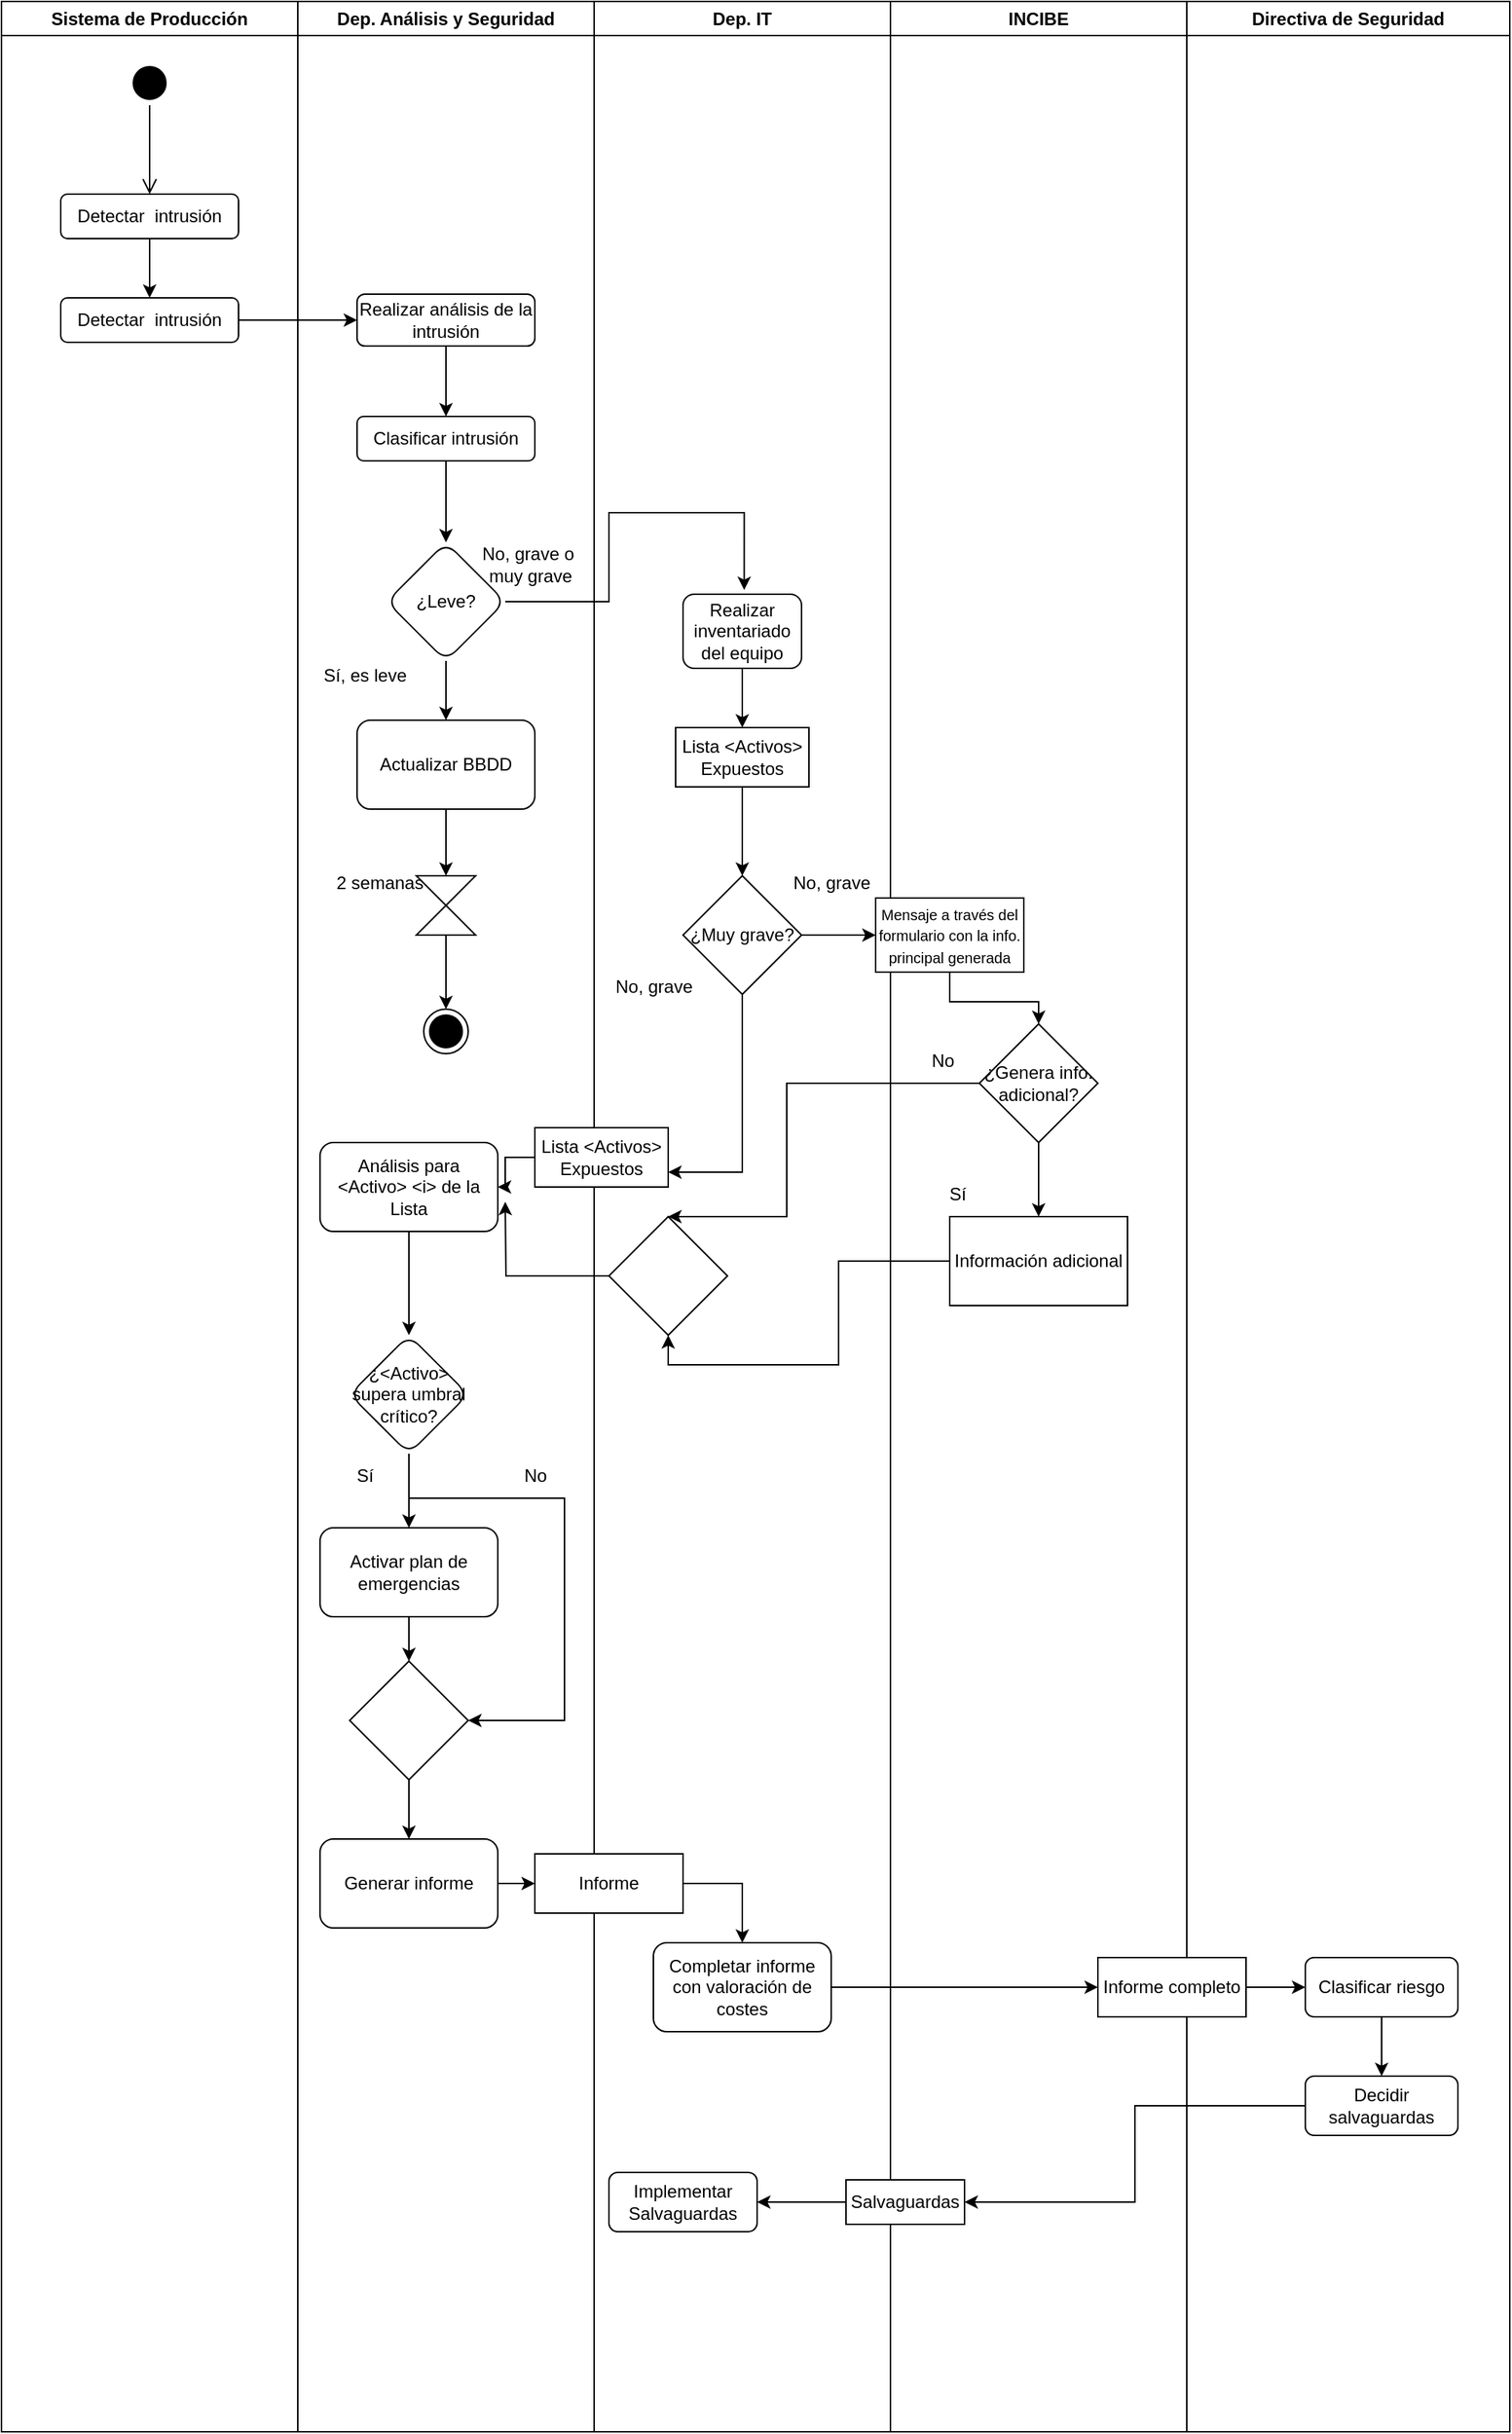 <mxfile version="21.0.10" type="github">
  <diagram id="z1HNoc3UqeWXknCPnFcT" name="Página-2">
    <mxGraphModel dx="1290" dy="541" grid="1" gridSize="10" guides="1" tooltips="1" connect="1" arrows="1" fold="1" page="1" pageScale="1" pageWidth="827" pageHeight="1169" math="0" shadow="0">
      <root>
        <mxCell id="0" />
        <mxCell id="1" parent="0" />
        <mxCell id="R80RbBcRoe1diIursg0G-1" value="Sistema de Producción" style="swimlane;whiteSpace=wrap;html=1;" parent="1" vertex="1">
          <mxGeometry x="20" y="40" width="200" height="1640" as="geometry" />
        </mxCell>
        <mxCell id="R80RbBcRoe1diIursg0G-6" value="" style="ellipse;html=1;shape=startState;fillColor=#000000;strokeColor=#000000;" parent="R80RbBcRoe1diIursg0G-1" vertex="1">
          <mxGeometry x="85" y="40" width="30" height="30" as="geometry" />
        </mxCell>
        <mxCell id="R80RbBcRoe1diIursg0G-7" value="" style="edgeStyle=orthogonalEdgeStyle;html=1;verticalAlign=bottom;endArrow=open;endSize=8;strokeColor=#000000;rounded=0;" parent="R80RbBcRoe1diIursg0G-1" source="R80RbBcRoe1diIursg0G-6" edge="1">
          <mxGeometry relative="1" as="geometry">
            <mxPoint x="100" y="130" as="targetPoint" />
          </mxGeometry>
        </mxCell>
        <mxCell id="adArxkpM5XN9gFVgzo69-3" value="" style="edgeStyle=orthogonalEdgeStyle;rounded=0;orthogonalLoop=1;jettySize=auto;html=1;" parent="R80RbBcRoe1diIursg0G-1" source="R80RbBcRoe1diIursg0G-8" target="adArxkpM5XN9gFVgzo69-2" edge="1">
          <mxGeometry relative="1" as="geometry" />
        </mxCell>
        <mxCell id="R80RbBcRoe1diIursg0G-8" value="Detectar&amp;nbsp; intrusión" style="rounded=1;whiteSpace=wrap;html=1;" parent="R80RbBcRoe1diIursg0G-1" vertex="1">
          <mxGeometry x="40" y="130" width="120" height="30" as="geometry" />
        </mxCell>
        <mxCell id="adArxkpM5XN9gFVgzo69-2" value="Detectar&amp;nbsp; intrusión" style="rounded=1;whiteSpace=wrap;html=1;" parent="R80RbBcRoe1diIursg0G-1" vertex="1">
          <mxGeometry x="40" y="200" width="120" height="30" as="geometry" />
        </mxCell>
        <mxCell id="R80RbBcRoe1diIursg0G-2" value="Dep. Análisis y Seguridad" style="swimlane;whiteSpace=wrap;html=1;" parent="1" vertex="1">
          <mxGeometry x="220" y="40" width="200" height="1640" as="geometry" />
        </mxCell>
        <mxCell id="adArxkpM5XN9gFVgzo69-7" value="" style="edgeStyle=orthogonalEdgeStyle;rounded=0;orthogonalLoop=1;jettySize=auto;html=1;" parent="R80RbBcRoe1diIursg0G-2" source="adArxkpM5XN9gFVgzo69-4" target="adArxkpM5XN9gFVgzo69-6" edge="1">
          <mxGeometry relative="1" as="geometry" />
        </mxCell>
        <mxCell id="adArxkpM5XN9gFVgzo69-4" value="Realizar análisis de la intrusión" style="whiteSpace=wrap;html=1;rounded=1;" parent="R80RbBcRoe1diIursg0G-2" vertex="1">
          <mxGeometry x="40" y="197.5" width="120" height="35" as="geometry" />
        </mxCell>
        <mxCell id="adArxkpM5XN9gFVgzo69-9" value="" style="edgeStyle=orthogonalEdgeStyle;rounded=0;orthogonalLoop=1;jettySize=auto;html=1;" parent="R80RbBcRoe1diIursg0G-2" source="adArxkpM5XN9gFVgzo69-6" target="adArxkpM5XN9gFVgzo69-8" edge="1">
          <mxGeometry relative="1" as="geometry" />
        </mxCell>
        <mxCell id="adArxkpM5XN9gFVgzo69-6" value="Clasificar intrusión" style="whiteSpace=wrap;html=1;rounded=1;" parent="R80RbBcRoe1diIursg0G-2" vertex="1">
          <mxGeometry x="40" y="280" width="120" height="30" as="geometry" />
        </mxCell>
        <mxCell id="adArxkpM5XN9gFVgzo69-11" value="" style="edgeStyle=orthogonalEdgeStyle;rounded=0;orthogonalLoop=1;jettySize=auto;html=1;" parent="R80RbBcRoe1diIursg0G-2" source="adArxkpM5XN9gFVgzo69-8" target="adArxkpM5XN9gFVgzo69-10" edge="1">
          <mxGeometry relative="1" as="geometry" />
        </mxCell>
        <mxCell id="adArxkpM5XN9gFVgzo69-8" value="¿Leve?" style="rhombus;whiteSpace=wrap;html=1;rounded=1;" parent="R80RbBcRoe1diIursg0G-2" vertex="1">
          <mxGeometry x="60" y="365" width="80" height="80" as="geometry" />
        </mxCell>
        <mxCell id="adArxkpM5XN9gFVgzo69-13" value="" style="edgeStyle=orthogonalEdgeStyle;rounded=0;orthogonalLoop=1;jettySize=auto;html=1;" parent="R80RbBcRoe1diIursg0G-2" source="adArxkpM5XN9gFVgzo69-10" target="adArxkpM5XN9gFVgzo69-12" edge="1">
          <mxGeometry relative="1" as="geometry" />
        </mxCell>
        <mxCell id="adArxkpM5XN9gFVgzo69-10" value="Actualizar BBDD" style="whiteSpace=wrap;html=1;rounded=1;" parent="R80RbBcRoe1diIursg0G-2" vertex="1">
          <mxGeometry x="40" y="485" width="120" height="60" as="geometry" />
        </mxCell>
        <mxCell id="adArxkpM5XN9gFVgzo69-15" value="" style="edgeStyle=orthogonalEdgeStyle;rounded=0;orthogonalLoop=1;jettySize=auto;html=1;" parent="R80RbBcRoe1diIursg0G-2" source="adArxkpM5XN9gFVgzo69-12" target="adArxkpM5XN9gFVgzo69-14" edge="1">
          <mxGeometry relative="1" as="geometry" />
        </mxCell>
        <mxCell id="adArxkpM5XN9gFVgzo69-12" value="" style="shape=collate;html=1;" parent="R80RbBcRoe1diIursg0G-2" vertex="1">
          <mxGeometry x="80" y="590" width="40" height="40" as="geometry" />
        </mxCell>
        <mxCell id="adArxkpM5XN9gFVgzo69-14" value="" style="ellipse;html=1;shape=endState;fillColor=strokeColor;" parent="R80RbBcRoe1diIursg0G-2" vertex="1">
          <mxGeometry x="85" y="680" width="30" height="30" as="geometry" />
        </mxCell>
        <mxCell id="adArxkpM5XN9gFVgzo69-16" value="Sí, es leve" style="text;html=1;align=center;verticalAlign=middle;resizable=0;points=[];autosize=1;strokeColor=none;fillColor=none;" parent="R80RbBcRoe1diIursg0G-2" vertex="1">
          <mxGeometry x="5" y="440" width="80" height="30" as="geometry" />
        </mxCell>
        <mxCell id="adArxkpM5XN9gFVgzo69-35" value="2 semanas" style="text;html=1;align=center;verticalAlign=middle;resizable=0;points=[];autosize=1;strokeColor=none;fillColor=none;" parent="R80RbBcRoe1diIursg0G-2" vertex="1">
          <mxGeometry x="15" y="580" width="80" height="30" as="geometry" />
        </mxCell>
        <mxCell id="adArxkpM5XN9gFVgzo69-40" value="No, grave o&lt;br&gt;&amp;nbsp;muy grave" style="text;html=1;align=center;verticalAlign=middle;resizable=0;points=[];autosize=1;strokeColor=none;fillColor=none;" parent="R80RbBcRoe1diIursg0G-2" vertex="1">
          <mxGeometry x="110" y="360" width="90" height="40" as="geometry" />
        </mxCell>
        <mxCell id="adArxkpM5XN9gFVgzo69-56" value="" style="edgeStyle=orthogonalEdgeStyle;rounded=0;orthogonalLoop=1;jettySize=auto;html=1;" parent="R80RbBcRoe1diIursg0G-2" source="adArxkpM5XN9gFVgzo69-52" target="adArxkpM5XN9gFVgzo69-55" edge="1">
          <mxGeometry relative="1" as="geometry" />
        </mxCell>
        <mxCell id="adArxkpM5XN9gFVgzo69-52" value="Análisis para &amp;lt;Activo&amp;gt; &amp;lt;i&amp;gt; de la Lista" style="rounded=1;whiteSpace=wrap;html=1;" parent="R80RbBcRoe1diIursg0G-2" vertex="1">
          <mxGeometry x="15" y="770" width="120" height="60" as="geometry" />
        </mxCell>
        <mxCell id="adArxkpM5XN9gFVgzo69-58" value="" style="edgeStyle=orthogonalEdgeStyle;rounded=0;orthogonalLoop=1;jettySize=auto;html=1;" parent="R80RbBcRoe1diIursg0G-2" source="adArxkpM5XN9gFVgzo69-55" target="adArxkpM5XN9gFVgzo69-57" edge="1">
          <mxGeometry relative="1" as="geometry" />
        </mxCell>
        <mxCell id="8xhlzW5Pru87AYJBVDdq-15" style="edgeStyle=orthogonalEdgeStyle;rounded=0;orthogonalLoop=1;jettySize=auto;html=1;entryX=1;entryY=0.5;entryDx=0;entryDy=0;" edge="1" parent="R80RbBcRoe1diIursg0G-2" source="adArxkpM5XN9gFVgzo69-55" target="8xhlzW5Pru87AYJBVDdq-13">
          <mxGeometry relative="1" as="geometry">
            <Array as="points">
              <mxPoint x="75" y="1010" />
              <mxPoint x="180" y="1010" />
              <mxPoint x="180" y="1160" />
            </Array>
          </mxGeometry>
        </mxCell>
        <mxCell id="adArxkpM5XN9gFVgzo69-55" value="¿&amp;lt;Activo&amp;gt; supera umbral crítico?" style="rhombus;whiteSpace=wrap;html=1;rounded=1;" parent="R80RbBcRoe1diIursg0G-2" vertex="1">
          <mxGeometry x="35" y="900" width="80" height="80" as="geometry" />
        </mxCell>
        <mxCell id="8xhlzW5Pru87AYJBVDdq-14" value="" style="edgeStyle=orthogonalEdgeStyle;rounded=0;orthogonalLoop=1;jettySize=auto;html=1;" edge="1" parent="R80RbBcRoe1diIursg0G-2" source="adArxkpM5XN9gFVgzo69-57" target="8xhlzW5Pru87AYJBVDdq-13">
          <mxGeometry relative="1" as="geometry" />
        </mxCell>
        <mxCell id="adArxkpM5XN9gFVgzo69-57" value="Activar plan de emergencias" style="whiteSpace=wrap;html=1;rounded=1;" parent="R80RbBcRoe1diIursg0G-2" vertex="1">
          <mxGeometry x="15" y="1030" width="120" height="60" as="geometry" />
        </mxCell>
        <mxCell id="adArxkpM5XN9gFVgzo69-59" value="Sí" style="text;html=1;align=center;verticalAlign=middle;resizable=0;points=[];autosize=1;strokeColor=none;fillColor=none;" parent="R80RbBcRoe1diIursg0G-2" vertex="1">
          <mxGeometry x="30" y="980" width="30" height="30" as="geometry" />
        </mxCell>
        <mxCell id="8xhlzW5Pru87AYJBVDdq-18" value="" style="edgeStyle=orthogonalEdgeStyle;rounded=0;orthogonalLoop=1;jettySize=auto;html=1;" edge="1" parent="R80RbBcRoe1diIursg0G-2" source="8xhlzW5Pru87AYJBVDdq-13" target="8xhlzW5Pru87AYJBVDdq-17">
          <mxGeometry relative="1" as="geometry" />
        </mxCell>
        <mxCell id="8xhlzW5Pru87AYJBVDdq-13" value="" style="rhombus;whiteSpace=wrap;html=1;" vertex="1" parent="R80RbBcRoe1diIursg0G-2">
          <mxGeometry x="35" y="1120" width="80" height="80" as="geometry" />
        </mxCell>
        <mxCell id="8xhlzW5Pru87AYJBVDdq-16" value="No" style="text;html=1;align=center;verticalAlign=middle;resizable=0;points=[];autosize=1;strokeColor=none;fillColor=none;" vertex="1" parent="R80RbBcRoe1diIursg0G-2">
          <mxGeometry x="140" y="980" width="40" height="30" as="geometry" />
        </mxCell>
        <mxCell id="8xhlzW5Pru87AYJBVDdq-17" value="Generar informe" style="rounded=1;whiteSpace=wrap;html=1;" vertex="1" parent="R80RbBcRoe1diIursg0G-2">
          <mxGeometry x="15" y="1240" width="120" height="60" as="geometry" />
        </mxCell>
        <mxCell id="R80RbBcRoe1diIursg0G-3" value="Dep. IT" style="swimlane;whiteSpace=wrap;html=1;" parent="1" vertex="1">
          <mxGeometry x="420" y="40" width="200" height="1640" as="geometry" />
        </mxCell>
        <mxCell id="adArxkpM5XN9gFVgzo69-36" style="edgeStyle=orthogonalEdgeStyle;rounded=0;orthogonalLoop=1;jettySize=auto;html=1;" parent="R80RbBcRoe1diIursg0G-3" source="adArxkpM5XN9gFVgzo69-24" target="adArxkpM5XN9gFVgzo69-28" edge="1">
          <mxGeometry relative="1" as="geometry" />
        </mxCell>
        <mxCell id="adArxkpM5XN9gFVgzo69-24" value="Realizar inventariado del equipo" style="rounded=1;whiteSpace=wrap;html=1;" parent="R80RbBcRoe1diIursg0G-3" vertex="1">
          <mxGeometry x="60" y="400" width="80" height="50" as="geometry" />
        </mxCell>
        <mxCell id="adArxkpM5XN9gFVgzo69-38" value="" style="edgeStyle=orthogonalEdgeStyle;rounded=0;orthogonalLoop=1;jettySize=auto;html=1;" parent="R80RbBcRoe1diIursg0G-3" source="adArxkpM5XN9gFVgzo69-28" target="adArxkpM5XN9gFVgzo69-37" edge="1">
          <mxGeometry relative="1" as="geometry" />
        </mxCell>
        <mxCell id="adArxkpM5XN9gFVgzo69-28" value="Lista &amp;lt;Activos&amp;gt; Expuestos" style="rounded=0;whiteSpace=wrap;html=1;" parent="R80RbBcRoe1diIursg0G-3" vertex="1">
          <mxGeometry x="55" y="490" width="90" height="40" as="geometry" />
        </mxCell>
        <mxCell id="adArxkpM5XN9gFVgzo69-50" style="edgeStyle=orthogonalEdgeStyle;rounded=0;orthogonalLoop=1;jettySize=auto;html=1;entryX=1;entryY=0.75;entryDx=0;entryDy=0;" parent="R80RbBcRoe1diIursg0G-3" source="adArxkpM5XN9gFVgzo69-37" target="adArxkpM5XN9gFVgzo69-48" edge="1">
          <mxGeometry relative="1" as="geometry">
            <Array as="points">
              <mxPoint x="100" y="790" />
            </Array>
          </mxGeometry>
        </mxCell>
        <mxCell id="adArxkpM5XN9gFVgzo69-37" value="¿Muy grave?" style="rhombus;whiteSpace=wrap;html=1;rounded=0;" parent="R80RbBcRoe1diIursg0G-3" vertex="1">
          <mxGeometry x="60" y="590" width="80" height="80" as="geometry" />
        </mxCell>
        <mxCell id="adArxkpM5XN9gFVgzo69-39" value="No, grave" style="text;html=1;align=center;verticalAlign=middle;resizable=0;points=[];autosize=1;strokeColor=none;fillColor=none;" parent="R80RbBcRoe1diIursg0G-3" vertex="1">
          <mxGeometry y="650" width="80" height="30" as="geometry" />
        </mxCell>
        <mxCell id="adArxkpM5XN9gFVgzo69-45" value="No, grave" style="text;html=1;align=center;verticalAlign=middle;resizable=0;points=[];autosize=1;strokeColor=none;fillColor=none;" parent="R80RbBcRoe1diIursg0G-3" vertex="1">
          <mxGeometry x="120" y="580" width="80" height="30" as="geometry" />
        </mxCell>
        <mxCell id="adArxkpM5XN9gFVgzo69-48" value="Lista &amp;lt;Activos&amp;gt; Expuestos" style="rounded=0;whiteSpace=wrap;html=1;" parent="R80RbBcRoe1diIursg0G-3" vertex="1">
          <mxGeometry x="-40" y="760" width="90" height="40" as="geometry" />
        </mxCell>
        <mxCell id="8xhlzW5Pru87AYJBVDdq-11" style="edgeStyle=orthogonalEdgeStyle;rounded=0;orthogonalLoop=1;jettySize=auto;html=1;" edge="1" parent="R80RbBcRoe1diIursg0G-3" source="8xhlzW5Pru87AYJBVDdq-8">
          <mxGeometry relative="1" as="geometry">
            <mxPoint x="-60" y="810" as="targetPoint" />
          </mxGeometry>
        </mxCell>
        <mxCell id="8xhlzW5Pru87AYJBVDdq-8" value="" style="rhombus;whiteSpace=wrap;html=1;" vertex="1" parent="R80RbBcRoe1diIursg0G-3">
          <mxGeometry x="10" y="820" width="80" height="80" as="geometry" />
        </mxCell>
        <mxCell id="vH-yhjC-cb7iYyxHxaEe-2" style="edgeStyle=orthogonalEdgeStyle;rounded=0;orthogonalLoop=1;jettySize=auto;html=1;entryX=0.5;entryY=0;entryDx=0;entryDy=0;" edge="1" parent="R80RbBcRoe1diIursg0G-3" source="8xhlzW5Pru87AYJBVDdq-19" target="vH-yhjC-cb7iYyxHxaEe-1">
          <mxGeometry relative="1" as="geometry">
            <Array as="points">
              <mxPoint x="100" y="1270" />
            </Array>
          </mxGeometry>
        </mxCell>
        <mxCell id="8xhlzW5Pru87AYJBVDdq-19" value="Informe" style="rounded=0;whiteSpace=wrap;html=1;" vertex="1" parent="R80RbBcRoe1diIursg0G-3">
          <mxGeometry x="-40" y="1250" width="100" height="40" as="geometry" />
        </mxCell>
        <mxCell id="vH-yhjC-cb7iYyxHxaEe-1" value="Completar informe con valoración de costes" style="rounded=1;whiteSpace=wrap;html=1;" vertex="1" parent="R80RbBcRoe1diIursg0G-3">
          <mxGeometry x="40" y="1310" width="120" height="60" as="geometry" />
        </mxCell>
        <mxCell id="vH-yhjC-cb7iYyxHxaEe-16" value="Implementar Salvaguardas" style="rounded=1;whiteSpace=wrap;html=1;" vertex="1" parent="R80RbBcRoe1diIursg0G-3">
          <mxGeometry x="10" y="1465" width="100" height="40" as="geometry" />
        </mxCell>
        <mxCell id="R80RbBcRoe1diIursg0G-4" value="INCIBE" style="swimlane;whiteSpace=wrap;html=1;" parent="1" vertex="1">
          <mxGeometry x="620" y="40" width="200" height="1640" as="geometry" />
        </mxCell>
        <mxCell id="8xhlzW5Pru87AYJBVDdq-3" value="" style="edgeStyle=orthogonalEdgeStyle;rounded=0;orthogonalLoop=1;jettySize=auto;html=1;" edge="1" parent="R80RbBcRoe1diIursg0G-4" source="adArxkpM5XN9gFVgzo69-42" target="8xhlzW5Pru87AYJBVDdq-2">
          <mxGeometry relative="1" as="geometry" />
        </mxCell>
        <mxCell id="adArxkpM5XN9gFVgzo69-42" value="&lt;font style=&quot;font-size: 10px;&quot;&gt;Mensaje a través del formulario con la info. principal generada&lt;/font&gt;" style="rounded=0;whiteSpace=wrap;html=1;" parent="R80RbBcRoe1diIursg0G-4" vertex="1">
          <mxGeometry x="-10" y="605" width="100" height="50" as="geometry" />
        </mxCell>
        <mxCell id="8xhlzW5Pru87AYJBVDdq-6" value="" style="edgeStyle=orthogonalEdgeStyle;rounded=0;orthogonalLoop=1;jettySize=auto;html=1;" edge="1" parent="R80RbBcRoe1diIursg0G-4" source="8xhlzW5Pru87AYJBVDdq-2" target="8xhlzW5Pru87AYJBVDdq-5">
          <mxGeometry relative="1" as="geometry" />
        </mxCell>
        <mxCell id="8xhlzW5Pru87AYJBVDdq-2" value="¿Genera info. adicional?" style="rhombus;whiteSpace=wrap;html=1;rounded=0;" vertex="1" parent="R80RbBcRoe1diIursg0G-4">
          <mxGeometry x="60" y="690" width="80" height="80" as="geometry" />
        </mxCell>
        <mxCell id="8xhlzW5Pru87AYJBVDdq-5" value="Información adicional" style="whiteSpace=wrap;html=1;rounded=0;" vertex="1" parent="R80RbBcRoe1diIursg0G-4">
          <mxGeometry x="40" y="820" width="120" height="60" as="geometry" />
        </mxCell>
        <mxCell id="8xhlzW5Pru87AYJBVDdq-7" value="Sí" style="text;html=1;align=center;verticalAlign=middle;resizable=0;points=[];autosize=1;strokeColor=none;fillColor=none;" vertex="1" parent="R80RbBcRoe1diIursg0G-4">
          <mxGeometry x="30" y="790" width="30" height="30" as="geometry" />
        </mxCell>
        <mxCell id="8xhlzW5Pru87AYJBVDdq-12" value="No" style="text;html=1;align=center;verticalAlign=middle;resizable=0;points=[];autosize=1;strokeColor=none;fillColor=none;" vertex="1" parent="R80RbBcRoe1diIursg0G-4">
          <mxGeometry x="15" y="700" width="40" height="30" as="geometry" />
        </mxCell>
        <mxCell id="vH-yhjC-cb7iYyxHxaEe-14" value="Salvaguardas" style="rounded=0;whiteSpace=wrap;html=1;" vertex="1" parent="R80RbBcRoe1diIursg0G-4">
          <mxGeometry x="-30" y="1470" width="80" height="30" as="geometry" />
        </mxCell>
        <mxCell id="R80RbBcRoe1diIursg0G-5" value="Directiva de Seguridad" style="swimlane;whiteSpace=wrap;html=1;" parent="1" vertex="1">
          <mxGeometry x="820" y="40" width="218" height="1640" as="geometry" />
        </mxCell>
        <mxCell id="vH-yhjC-cb7iYyxHxaEe-12" value="" style="edgeStyle=orthogonalEdgeStyle;rounded=0;orthogonalLoop=1;jettySize=auto;html=1;" edge="1" parent="R80RbBcRoe1diIursg0G-5" source="vH-yhjC-cb7iYyxHxaEe-3" target="vH-yhjC-cb7iYyxHxaEe-8">
          <mxGeometry relative="1" as="geometry" />
        </mxCell>
        <mxCell id="vH-yhjC-cb7iYyxHxaEe-3" value="Informe completo" style="rounded=0;whiteSpace=wrap;html=1;" vertex="1" parent="R80RbBcRoe1diIursg0G-5">
          <mxGeometry x="-60" y="1320" width="100" height="40" as="geometry" />
        </mxCell>
        <mxCell id="vH-yhjC-cb7iYyxHxaEe-13" value="" style="edgeStyle=orthogonalEdgeStyle;rounded=0;orthogonalLoop=1;jettySize=auto;html=1;" edge="1" parent="R80RbBcRoe1diIursg0G-5" source="vH-yhjC-cb7iYyxHxaEe-8" target="vH-yhjC-cb7iYyxHxaEe-10">
          <mxGeometry relative="1" as="geometry" />
        </mxCell>
        <mxCell id="vH-yhjC-cb7iYyxHxaEe-8" value="Clasificar riesgo" style="rounded=1;whiteSpace=wrap;html=1;" vertex="1" parent="R80RbBcRoe1diIursg0G-5">
          <mxGeometry x="80" y="1320" width="103" height="40" as="geometry" />
        </mxCell>
        <mxCell id="vH-yhjC-cb7iYyxHxaEe-10" value="Decidir salvaguardas" style="rounded=1;whiteSpace=wrap;html=1;" vertex="1" parent="R80RbBcRoe1diIursg0G-5">
          <mxGeometry x="80" y="1400" width="103" height="40" as="geometry" />
        </mxCell>
        <mxCell id="adArxkpM5XN9gFVgzo69-5" value="" style="edgeStyle=orthogonalEdgeStyle;rounded=0;orthogonalLoop=1;jettySize=auto;html=1;" parent="1" source="adArxkpM5XN9gFVgzo69-2" target="adArxkpM5XN9gFVgzo69-4" edge="1">
          <mxGeometry relative="1" as="geometry" />
        </mxCell>
        <mxCell id="adArxkpM5XN9gFVgzo69-22" value="" style="edgeStyle=orthogonalEdgeStyle;rounded=0;orthogonalLoop=1;jettySize=auto;html=1;entryX=-0.073;entryY=0.484;entryDx=0;entryDy=0;entryPerimeter=0;" parent="1" source="adArxkpM5XN9gFVgzo69-8" edge="1">
          <mxGeometry relative="1" as="geometry">
            <mxPoint x="521.28" y="437.135" as="targetPoint" />
            <Array as="points">
              <mxPoint x="430" y="445" />
              <mxPoint x="430" y="385" />
              <mxPoint x="521" y="385" />
            </Array>
          </mxGeometry>
        </mxCell>
        <mxCell id="adArxkpM5XN9gFVgzo69-44" value="" style="edgeStyle=orthogonalEdgeStyle;rounded=0;orthogonalLoop=1;jettySize=auto;html=1;" parent="1" source="adArxkpM5XN9gFVgzo69-37" target="adArxkpM5XN9gFVgzo69-42" edge="1">
          <mxGeometry relative="1" as="geometry" />
        </mxCell>
        <mxCell id="adArxkpM5XN9gFVgzo69-53" style="edgeStyle=orthogonalEdgeStyle;rounded=0;orthogonalLoop=1;jettySize=auto;html=1;entryX=1;entryY=0.5;entryDx=0;entryDy=0;" parent="1" source="adArxkpM5XN9gFVgzo69-48" target="adArxkpM5XN9gFVgzo69-52" edge="1">
          <mxGeometry relative="1" as="geometry" />
        </mxCell>
        <mxCell id="8xhlzW5Pru87AYJBVDdq-9" style="edgeStyle=orthogonalEdgeStyle;rounded=0;orthogonalLoop=1;jettySize=auto;html=1;entryX=0.5;entryY=1;entryDx=0;entryDy=0;" edge="1" parent="1" source="8xhlzW5Pru87AYJBVDdq-5" target="8xhlzW5Pru87AYJBVDdq-8">
          <mxGeometry relative="1" as="geometry" />
        </mxCell>
        <mxCell id="8xhlzW5Pru87AYJBVDdq-10" style="edgeStyle=orthogonalEdgeStyle;rounded=0;orthogonalLoop=1;jettySize=auto;html=1;entryX=0.5;entryY=0;entryDx=0;entryDy=0;" edge="1" parent="1" source="8xhlzW5Pru87AYJBVDdq-2" target="8xhlzW5Pru87AYJBVDdq-8">
          <mxGeometry relative="1" as="geometry">
            <Array as="points">
              <mxPoint x="550" y="770" />
              <mxPoint x="550" y="860" />
            </Array>
          </mxGeometry>
        </mxCell>
        <mxCell id="8xhlzW5Pru87AYJBVDdq-20" value="" style="edgeStyle=orthogonalEdgeStyle;rounded=0;orthogonalLoop=1;jettySize=auto;html=1;" edge="1" parent="1" source="8xhlzW5Pru87AYJBVDdq-17" target="8xhlzW5Pru87AYJBVDdq-19">
          <mxGeometry relative="1" as="geometry" />
        </mxCell>
        <mxCell id="vH-yhjC-cb7iYyxHxaEe-5" style="edgeStyle=orthogonalEdgeStyle;rounded=0;orthogonalLoop=1;jettySize=auto;html=1;entryX=0;entryY=0.5;entryDx=0;entryDy=0;" edge="1" parent="1" source="vH-yhjC-cb7iYyxHxaEe-1" target="vH-yhjC-cb7iYyxHxaEe-3">
          <mxGeometry relative="1" as="geometry" />
        </mxCell>
        <mxCell id="vH-yhjC-cb7iYyxHxaEe-15" style="edgeStyle=orthogonalEdgeStyle;rounded=0;orthogonalLoop=1;jettySize=auto;html=1;entryX=1;entryY=0.5;entryDx=0;entryDy=0;" edge="1" parent="1" source="vH-yhjC-cb7iYyxHxaEe-10" target="vH-yhjC-cb7iYyxHxaEe-14">
          <mxGeometry relative="1" as="geometry" />
        </mxCell>
        <mxCell id="vH-yhjC-cb7iYyxHxaEe-17" style="edgeStyle=orthogonalEdgeStyle;rounded=0;orthogonalLoop=1;jettySize=auto;html=1;entryX=1;entryY=0.5;entryDx=0;entryDy=0;" edge="1" parent="1" source="vH-yhjC-cb7iYyxHxaEe-14" target="vH-yhjC-cb7iYyxHxaEe-16">
          <mxGeometry relative="1" as="geometry" />
        </mxCell>
      </root>
    </mxGraphModel>
  </diagram>
</mxfile>
